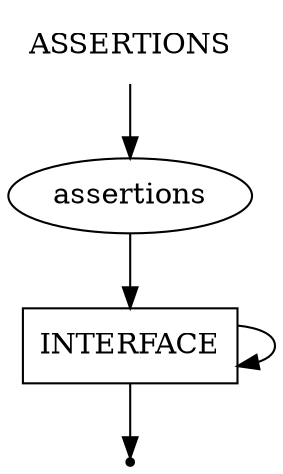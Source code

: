 digraph ASSERTIONS {
    start [label=ASSERTIONS shape=plaintext]
    A [label="assertions" shape=oval]
    B [label=INTERFACE shape=box]
    end [label="" shape=point]
    start -> A
    A -> B
    B -> B
    B -> end
}